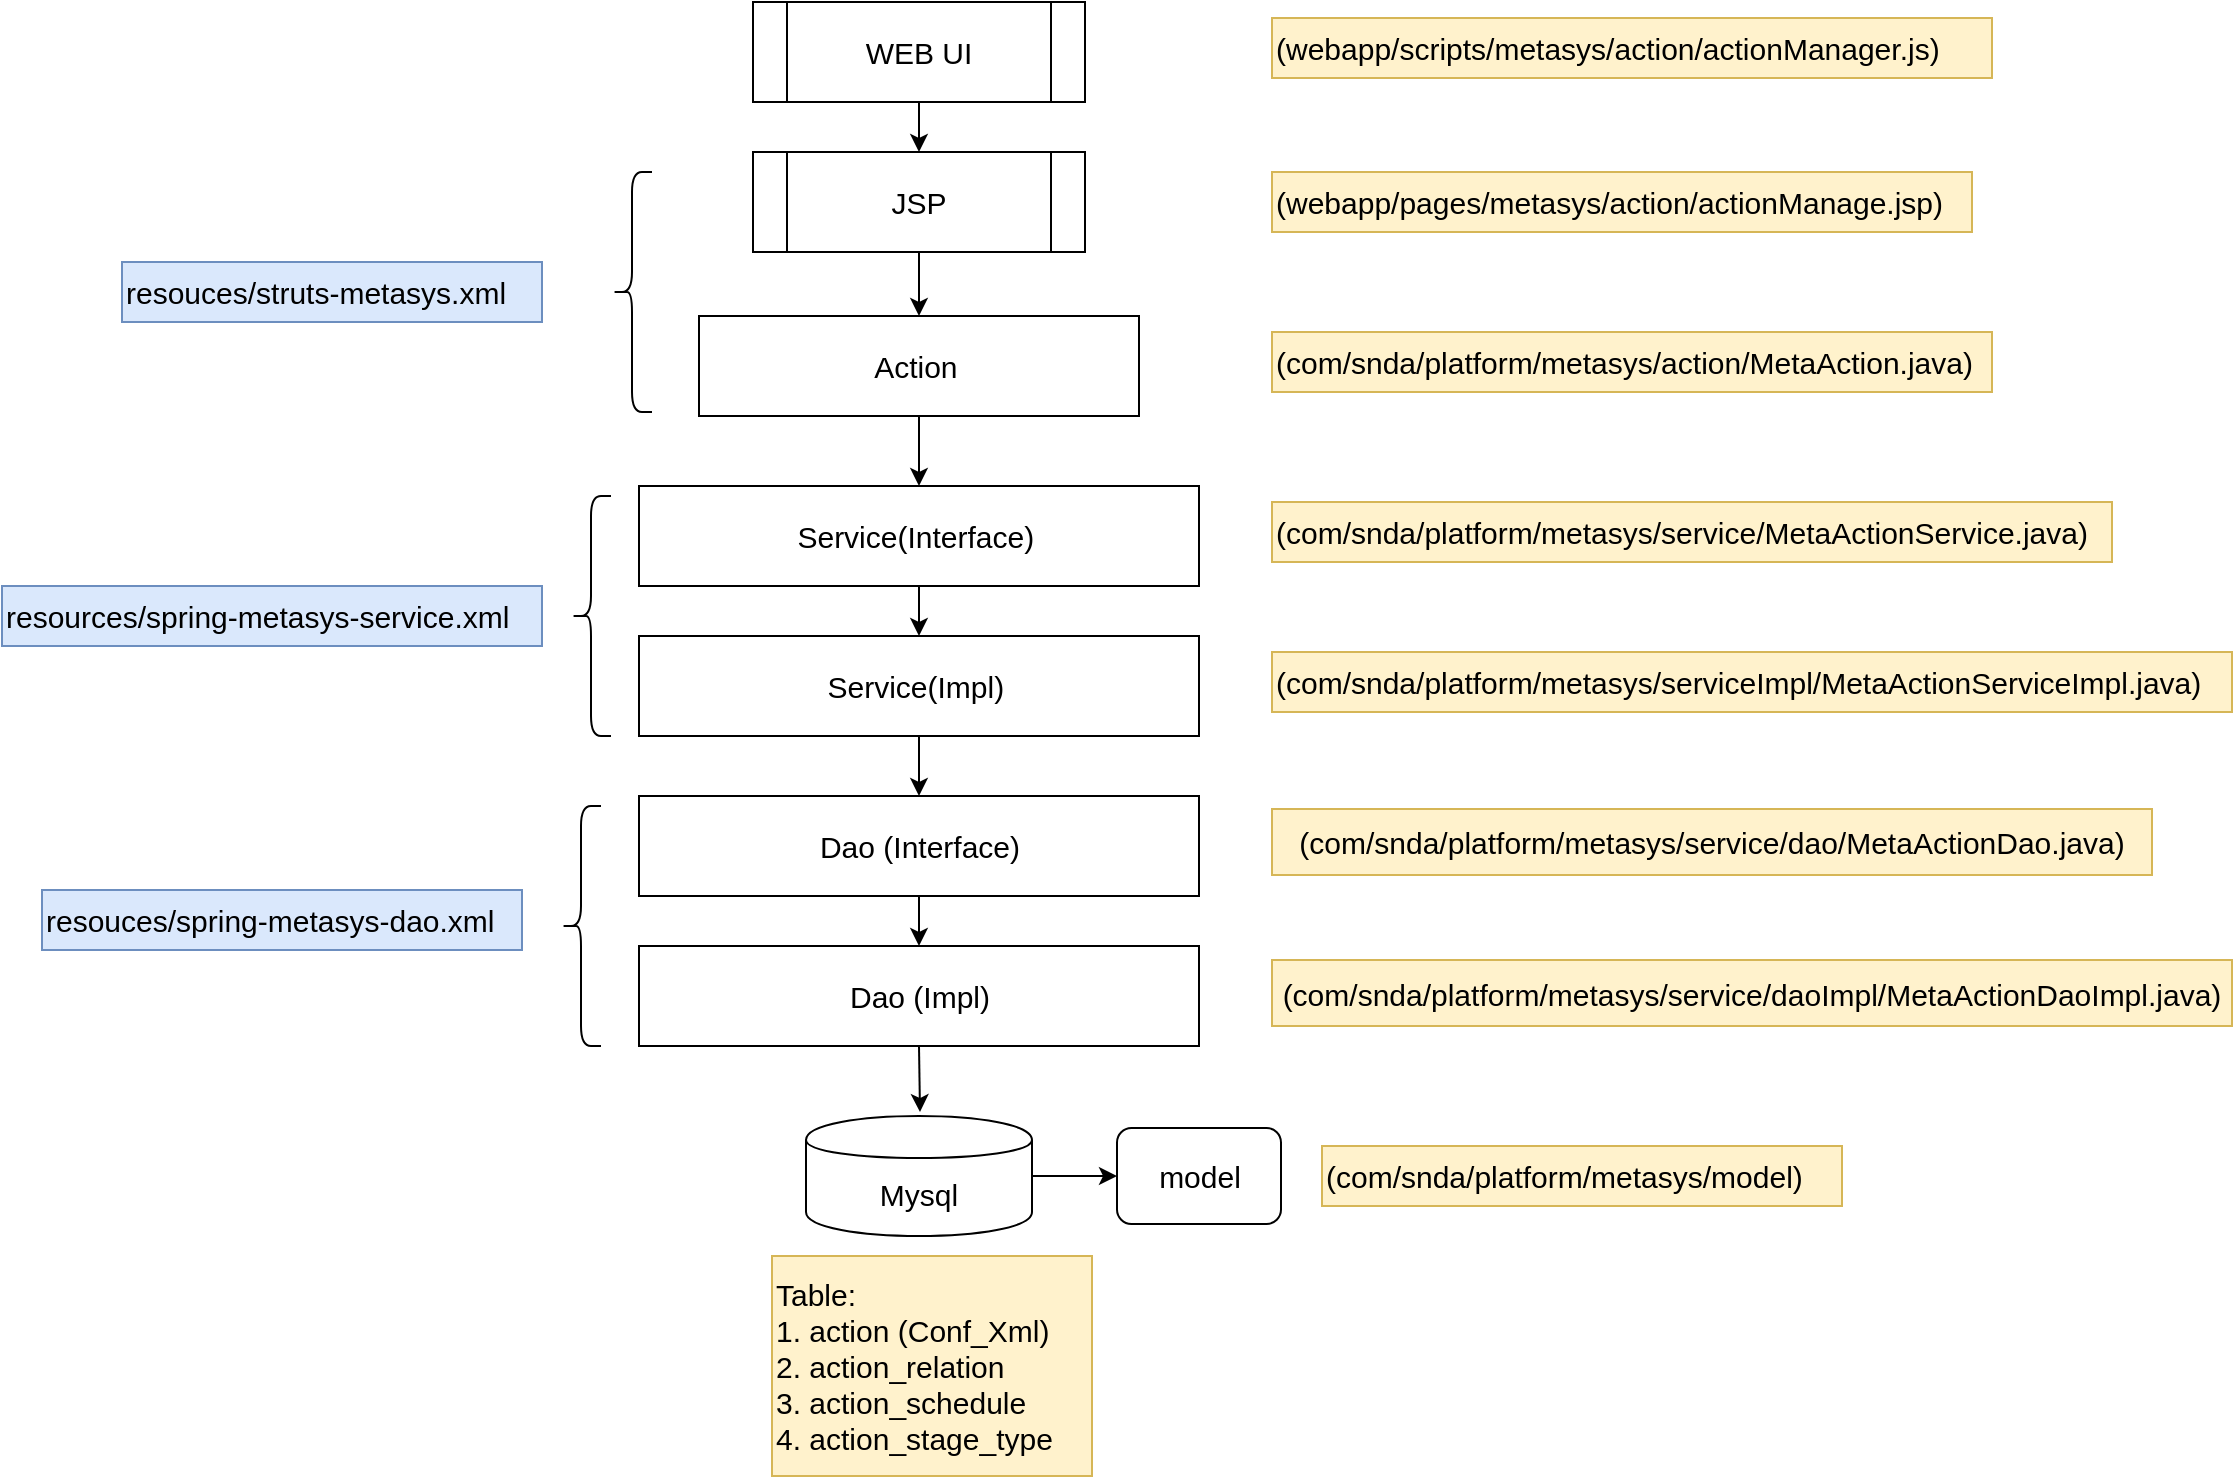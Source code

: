 <mxfile version="11.0.8" type="github"><diagram id="Vk5pMWEhRy0QM2BBVdPi" name="第 1 页"><mxGraphModel dx="1422" dy="804" grid="1" gridSize="10" guides="1" tooltips="1" connect="1" arrows="1" fold="1" page="1" pageScale="1" pageWidth="5000" pageHeight="5000" math="0" shadow="0"><root><mxCell id="0"/><mxCell id="1" parent="0"/><mxCell id="uvQe1LEpddI-FESXmbOk-2" value="&lt;font style=&quot;font-size: 15px&quot;&gt;Action&amp;nbsp;&lt;/font&gt;" style="rounded=0;whiteSpace=wrap;html=1;" vertex="1" parent="1"><mxGeometry x="478.5" y="282" width="220" height="50" as="geometry"/></mxCell><mxCell id="uvQe1LEpddI-FESXmbOk-3" value="&lt;font style=&quot;font-size: 15px&quot;&gt;Service(Interface)&amp;nbsp;&lt;/font&gt;" style="rounded=0;whiteSpace=wrap;html=1;" vertex="1" parent="1"><mxGeometry x="448.5" y="367" width="280" height="50" as="geometry"/></mxCell><mxCell id="uvQe1LEpddI-FESXmbOk-4" value="&lt;font style=&quot;font-size: 15px&quot;&gt;Dao (Interface)&lt;/font&gt;" style="rounded=0;whiteSpace=wrap;html=1;" vertex="1" parent="1"><mxGeometry x="448.5" y="522" width="280" height="50" as="geometry"/></mxCell><mxCell id="uvQe1LEpddI-FESXmbOk-6" value="&lt;font style=&quot;font-size: 15px&quot;&gt;Mysql&lt;/font&gt;" style="shape=cylinder;whiteSpace=wrap;html=1;boundedLbl=1;backgroundOutline=1;" vertex="1" parent="1"><mxGeometry x="532" y="682" width="113" height="60" as="geometry"/></mxCell><mxCell id="uvQe1LEpddI-FESXmbOk-7" value="&lt;font style=&quot;font-size: 15px&quot;&gt;Table:&lt;br&gt;1. action (Conf_Xml)&lt;br&gt;2. action_relation&lt;br&gt;3. action_schedule&lt;br&gt;4. action_stage_type&lt;br&gt;&lt;/font&gt;" style="text;html=1;strokeColor=#d6b656;fillColor=#fff2cc;align=left;verticalAlign=middle;whiteSpace=wrap;rounded=0;" vertex="1" parent="1"><mxGeometry x="515" y="752" width="160" height="110" as="geometry"/></mxCell><mxCell id="uvQe1LEpddI-FESXmbOk-8" value="&lt;font style=&quot;font-size: 15px&quot;&gt;(webapp/scripts/metasys/action/actionManager.js)&lt;/font&gt;" style="text;html=1;fillColor=#fff2cc;strokeColor=#d6b656;" vertex="1" parent="1"><mxGeometry x="765" y="133" width="360" height="30" as="geometry"/></mxCell><mxCell id="uvQe1LEpddI-FESXmbOk-9" value="&lt;font style=&quot;font-size: 15px&quot;&gt;WEB UI&lt;/font&gt;" style="shape=process;whiteSpace=wrap;html=1;backgroundOutline=1;" vertex="1" parent="1"><mxGeometry x="505.5" y="125" width="166" height="50" as="geometry"/></mxCell><mxCell id="uvQe1LEpddI-FESXmbOk-10" value="&lt;span style=&quot;font-size: 15px ; text-align: center ; white-space: normal&quot;&gt;(com/snda/platform/metasys/action/MetaAction.java)&lt;/span&gt;" style="text;html=1;fillColor=#fff2cc;strokeColor=#d6b656;" vertex="1" parent="1"><mxGeometry x="765" y="290" width="360" height="30" as="geometry"/></mxCell><mxCell id="uvQe1LEpddI-FESXmbOk-11" value="&lt;font style=&quot;font-size: 15px&quot;&gt;(com/snda/platform/metasys/service/MetaActionService.java)&lt;/font&gt;" style="text;html=1;fillColor=#fff2cc;strokeColor=#d6b656;" vertex="1" parent="1"><mxGeometry x="765" y="375" width="420" height="30" as="geometry"/></mxCell><mxCell id="uvQe1LEpddI-FESXmbOk-12" value="&lt;font style=&quot;font-size: 15px&quot;&gt;Service(Impl)&amp;nbsp;&lt;/font&gt;" style="rounded=0;whiteSpace=wrap;html=1;" vertex="1" parent="1"><mxGeometry x="448.5" y="442" width="280" height="50" as="geometry"/></mxCell><mxCell id="uvQe1LEpddI-FESXmbOk-13" value="&lt;font style=&quot;font-size: 15px&quot;&gt;(com/snda/platform/metasys/serviceImpl/MetaActionServiceImpl.java)&lt;/font&gt;" style="text;html=1;fillColor=#fff2cc;strokeColor=#d6b656;" vertex="1" parent="1"><mxGeometry x="765" y="450" width="480" height="30" as="geometry"/></mxCell><mxCell id="uvQe1LEpddI-FESXmbOk-14" value="&lt;font style=&quot;font-size: 15px&quot;&gt;&lt;span style=&quot;text-align: left ; white-space: nowrap&quot;&gt;(com/snda/platform/metasys/service/dao/&lt;/span&gt;MetaActionDao.java)&lt;/font&gt;" style="rounded=0;whiteSpace=wrap;html=1;fillColor=#fff2cc;strokeColor=#d6b656;" vertex="1" parent="1"><mxGeometry x="765" y="528.5" width="440" height="33" as="geometry"/></mxCell><mxCell id="uvQe1LEpddI-FESXmbOk-15" value="&lt;font style=&quot;font-size: 15px&quot;&gt;Dao (Impl)&lt;/font&gt;" style="rounded=0;whiteSpace=wrap;html=1;" vertex="1" parent="1"><mxGeometry x="448.5" y="597" width="280" height="50" as="geometry"/></mxCell><mxCell id="uvQe1LEpddI-FESXmbOk-16" value="&lt;font style=&quot;font-size: 15px&quot;&gt;&lt;span style=&quot;text-align: left ; white-space: nowrap&quot;&gt;(com/snda/platform/metasys/service/daoImpl/&lt;/span&gt;MetaActionDaoImpl.java)&lt;/font&gt;" style="rounded=0;whiteSpace=wrap;html=1;fillColor=#fff2cc;strokeColor=#d6b656;" vertex="1" parent="1"><mxGeometry x="765" y="604" width="480" height="33" as="geometry"/></mxCell><mxCell id="uvQe1LEpddI-FESXmbOk-17" value="&lt;font style=&quot;font-size: 15px&quot;&gt;JSP&lt;/font&gt;" style="shape=process;whiteSpace=wrap;html=1;backgroundOutline=1;" vertex="1" parent="1"><mxGeometry x="505.5" y="200" width="166" height="50" as="geometry"/></mxCell><mxCell id="uvQe1LEpddI-FESXmbOk-18" value="&lt;font style=&quot;font-size: 15px&quot;&gt;(webapp/pages/metasys/action/actionManage.jsp)&lt;/font&gt;" style="text;html=1;fillColor=#fff2cc;strokeColor=#d6b656;" vertex="1" parent="1"><mxGeometry x="765" y="210" width="350" height="30" as="geometry"/></mxCell><mxCell id="uvQe1LEpddI-FESXmbOk-19" value="&lt;font style=&quot;font-size: 15px&quot;&gt;resouces/struts-metasys.xml&lt;/font&gt;" style="text;html=1;fillColor=#dae8fc;strokeColor=#6c8ebf;" vertex="1" parent="1"><mxGeometry x="190" y="255" width="210" height="30" as="geometry"/></mxCell><mxCell id="uvQe1LEpddI-FESXmbOk-20" value="&lt;font style=&quot;font-size: 15px&quot;&gt;resouces/spring-metasys-dao.xml&lt;/font&gt;" style="text;html=1;fillColor=#dae8fc;strokeColor=#6c8ebf;" vertex="1" parent="1"><mxGeometry x="150" y="569" width="240" height="30" as="geometry"/></mxCell><mxCell id="uvQe1LEpddI-FESXmbOk-21" value="" style="endArrow=classic;html=1;exitX=0.5;exitY=1;exitDx=0;exitDy=0;" edge="1" parent="1" source="uvQe1LEpddI-FESXmbOk-9" target="uvQe1LEpddI-FESXmbOk-17"><mxGeometry width="50" height="50" relative="1" as="geometry"><mxPoint x="330" y="360" as="sourcePoint"/><mxPoint x="380" y="310" as="targetPoint"/></mxGeometry></mxCell><mxCell id="uvQe1LEpddI-FESXmbOk-22" value="" style="endArrow=classic;html=1;exitX=0.5;exitY=1;exitDx=0;exitDy=0;" edge="1" parent="1" source="uvQe1LEpddI-FESXmbOk-17" target="uvQe1LEpddI-FESXmbOk-2"><mxGeometry width="50" height="50" relative="1" as="geometry"><mxPoint x="410" y="310" as="sourcePoint"/><mxPoint x="460" y="260" as="targetPoint"/></mxGeometry></mxCell><mxCell id="uvQe1LEpddI-FESXmbOk-23" value="" style="endArrow=classic;html=1;exitX=0.5;exitY=1;exitDx=0;exitDy=0;entryX=0.5;entryY=0;entryDx=0;entryDy=0;" edge="1" parent="1" source="uvQe1LEpddI-FESXmbOk-2" target="uvQe1LEpddI-FESXmbOk-3"><mxGeometry width="50" height="50" relative="1" as="geometry"><mxPoint x="420" y="390" as="sourcePoint"/><mxPoint x="470" y="340" as="targetPoint"/></mxGeometry></mxCell><mxCell id="uvQe1LEpddI-FESXmbOk-24" value="" style="endArrow=classic;html=1;exitX=0.5;exitY=1;exitDx=0;exitDy=0;entryX=0.5;entryY=0;entryDx=0;entryDy=0;" edge="1" parent="1" source="uvQe1LEpddI-FESXmbOk-3" target="uvQe1LEpddI-FESXmbOk-12"><mxGeometry width="50" height="50" relative="1" as="geometry"><mxPoint x="360" y="440" as="sourcePoint"/><mxPoint x="410" y="390" as="targetPoint"/></mxGeometry></mxCell><mxCell id="uvQe1LEpddI-FESXmbOk-25" value="" style="endArrow=classic;html=1;exitX=0.5;exitY=1;exitDx=0;exitDy=0;" edge="1" parent="1" source="uvQe1LEpddI-FESXmbOk-12" target="uvQe1LEpddI-FESXmbOk-4"><mxGeometry width="50" height="50" relative="1" as="geometry"><mxPoint x="280" y="500" as="sourcePoint"/><mxPoint x="330" y="450" as="targetPoint"/></mxGeometry></mxCell><mxCell id="uvQe1LEpddI-FESXmbOk-26" value="" style="endArrow=classic;html=1;exitX=0.5;exitY=1;exitDx=0;exitDy=0;" edge="1" parent="1" source="uvQe1LEpddI-FESXmbOk-4" target="uvQe1LEpddI-FESXmbOk-15"><mxGeometry width="50" height="50" relative="1" as="geometry"><mxPoint x="300" y="550" as="sourcePoint"/><mxPoint x="350" y="500" as="targetPoint"/></mxGeometry></mxCell><mxCell id="uvQe1LEpddI-FESXmbOk-27" value="" style="endArrow=classic;html=1;exitX=0.5;exitY=1;exitDx=0;exitDy=0;" edge="1" parent="1" source="uvQe1LEpddI-FESXmbOk-15"><mxGeometry width="50" height="50" relative="1" as="geometry"><mxPoint x="340" y="580" as="sourcePoint"/><mxPoint x="589" y="680" as="targetPoint"/></mxGeometry></mxCell><mxCell id="uvQe1LEpddI-FESXmbOk-28" value="&lt;font style=&quot;font-size: 15px&quot;&gt;resources/spring-metasys-service.xml&lt;/font&gt;" style="text;html=1;fillColor=#dae8fc;strokeColor=#6c8ebf;" vertex="1" parent="1"><mxGeometry x="130" y="417" width="270" height="30" as="geometry"/></mxCell><mxCell id="uvQe1LEpddI-FESXmbOk-29" value="" style="shape=curlyBracket;whiteSpace=wrap;html=1;rounded=1;" vertex="1" parent="1"><mxGeometry x="409.5" y="527" width="20" height="120" as="geometry"/></mxCell><mxCell id="uvQe1LEpddI-FESXmbOk-31" value="" style="shape=curlyBracket;whiteSpace=wrap;html=1;rounded=1;" vertex="1" parent="1"><mxGeometry x="414.5" y="372" width="20" height="120" as="geometry"/></mxCell><mxCell id="uvQe1LEpddI-FESXmbOk-33" value="" style="shape=curlyBracket;whiteSpace=wrap;html=1;rounded=1;" vertex="1" parent="1"><mxGeometry x="435" y="210" width="20" height="120" as="geometry"/></mxCell><mxCell id="uvQe1LEpddI-FESXmbOk-34" value="&lt;font style=&quot;font-size: 15px&quot;&gt;model&lt;/font&gt;" style="rounded=1;whiteSpace=wrap;html=1;" vertex="1" parent="1"><mxGeometry x="687.5" y="688" width="82" height="48" as="geometry"/></mxCell><mxCell id="uvQe1LEpddI-FESXmbOk-35" value="" style="endArrow=classic;html=1;exitX=1;exitY=0.5;exitDx=0;exitDy=0;entryX=0;entryY=0.5;entryDx=0;entryDy=0;" edge="1" parent="1" source="uvQe1LEpddI-FESXmbOk-6" target="uvQe1LEpddI-FESXmbOk-34"><mxGeometry width="50" height="50" relative="1" as="geometry"><mxPoint x="650" y="710" as="sourcePoint"/><mxPoint x="700" y="660" as="targetPoint"/></mxGeometry></mxCell><mxCell id="uvQe1LEpddI-FESXmbOk-36" value="&lt;font style=&quot;font-size: 15px&quot;&gt;(com/snda/platform/metasys/model)&lt;/font&gt;" style="text;html=1;fillColor=#fff2cc;strokeColor=#d6b656;" vertex="1" parent="1"><mxGeometry x="790" y="697" width="260" height="30" as="geometry"/></mxCell></root></mxGraphModel></diagram></mxfile>